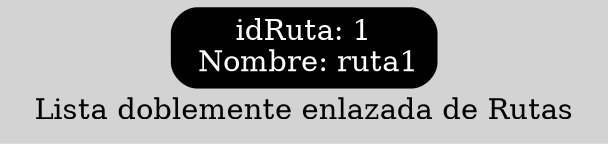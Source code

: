 digraph G
{
node [shape = box, style = "rounded, filled", color = black, fontcolor = white];
style = filled;
bgcolor = lightgray;
orientatio = landscape;
center = true;
edge [arrowhead = odot, arrowtail = odot, color = red, dir = both];
label = " Lista doblemente enlazada de Rutas ";
nodo1[label = "idRuta: 1
 Nombre: ruta1"];
}
